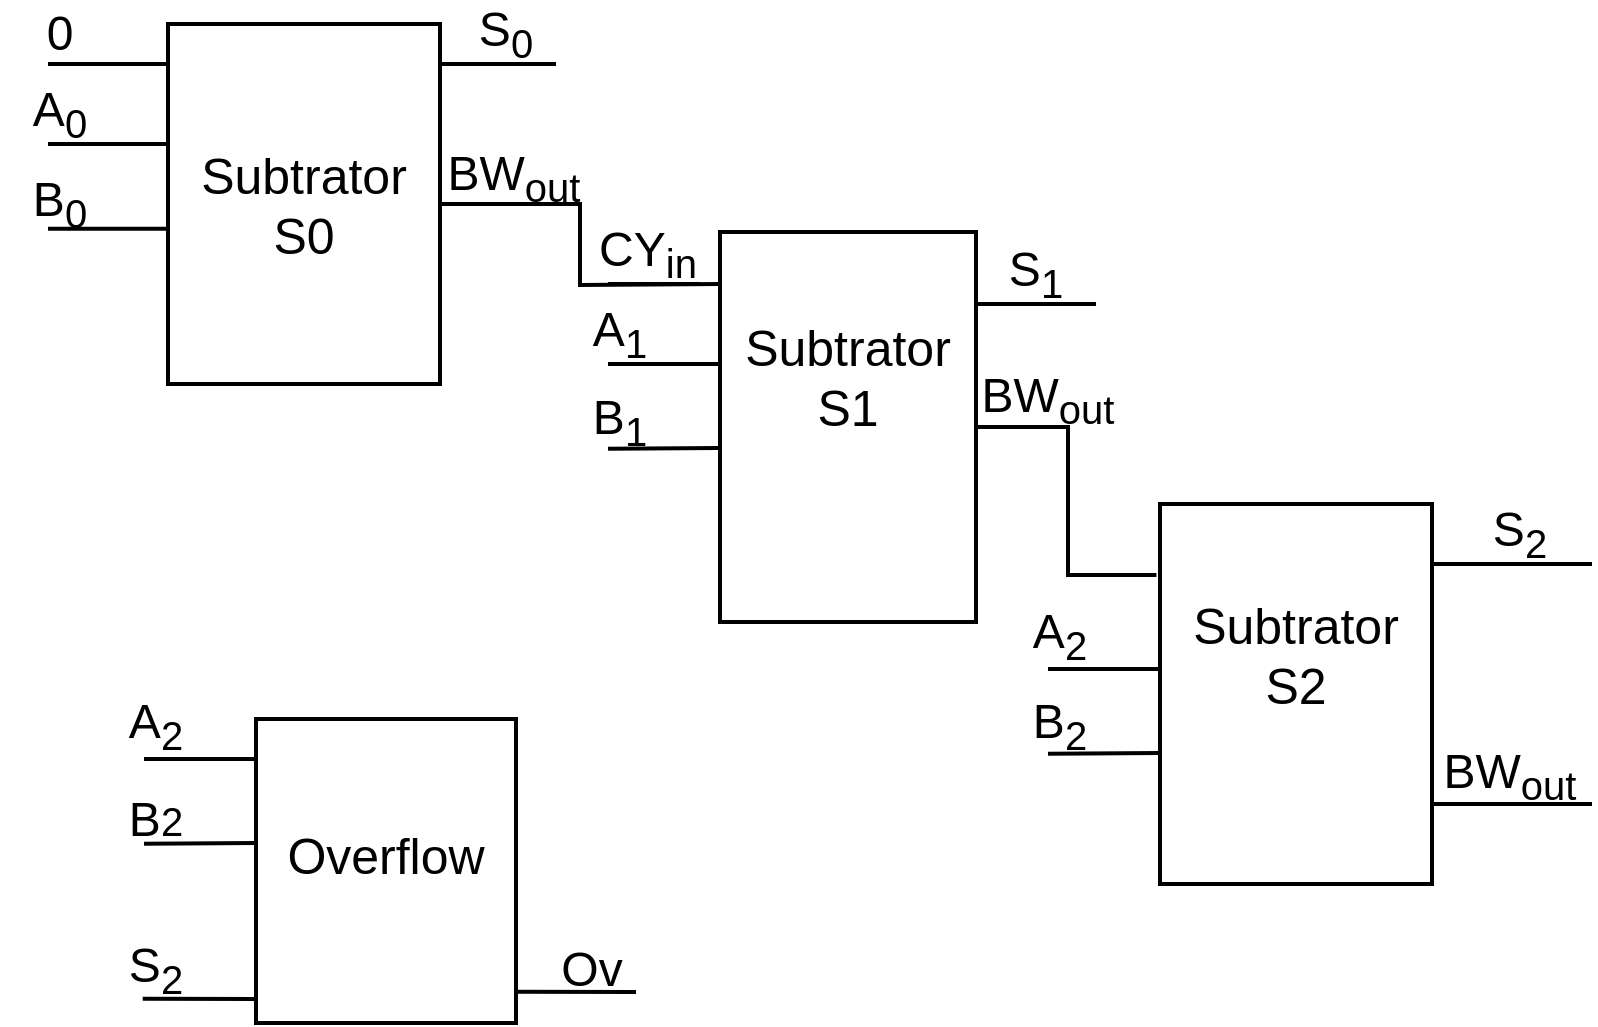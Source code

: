 <mxfile version="17.2.4" type="device"><diagram id="LZY8XtOJ2YlgYGGIQlJv" name="Page-1"><mxGraphModel dx="1229" dy="870" grid="1" gridSize="10" guides="1" tooltips="1" connect="1" arrows="1" fold="1" page="1" pageScale="1" pageWidth="827" pageHeight="1169" math="0" shadow="0"><root><mxCell id="0"/><mxCell id="1" parent="0"/><mxCell id="IH3fDDmHs-iAYUkAnH93-47" style="edgeStyle=orthogonalEdgeStyle;rounded=0;orthogonalLoop=1;jettySize=auto;html=1;exitX=1;exitY=0.5;exitDx=0;exitDy=0;fontSize=22;endArrow=none;endFill=0;strokeWidth=2;" edge="1" parent="1" source="RrSBgh-WVqgDTwaSacG7-1"><mxGeometry relative="1" as="geometry"><mxPoint x="372" y="220" as="targetPoint"/></mxGeometry></mxCell><mxCell id="RrSBgh-WVqgDTwaSacG7-1" value="" style="rounded=0;whiteSpace=wrap;html=1;strokeWidth=2;" parent="1" vertex="1"><mxGeometry x="96" y="90" width="136" height="180" as="geometry"/></mxCell><mxCell id="RrSBgh-WVqgDTwaSacG7-6" value="" style="endArrow=none;html=1;rounded=0;strokeWidth=2;" parent="1" edge="1"><mxGeometry width="50" height="50" relative="1" as="geometry"><mxPoint x="36" y="150.0" as="sourcePoint"/><mxPoint x="96" y="150.0" as="targetPoint"/></mxGeometry></mxCell><mxCell id="RrSBgh-WVqgDTwaSacG7-7" value="" style="endArrow=none;html=1;rounded=0;strokeWidth=2;" parent="1" edge="1"><mxGeometry width="50" height="50" relative="1" as="geometry"><mxPoint x="36" y="192.38" as="sourcePoint"/><mxPoint x="96" y="192.38" as="targetPoint"/></mxGeometry></mxCell><mxCell id="RrSBgh-WVqgDTwaSacG7-10" value="&lt;span style=&quot;font-size: 24px&quot;&gt;A&lt;sub&gt;0&lt;/sub&gt;&lt;/span&gt;" style="text;html=1;strokeColor=none;fillColor=none;align=center;verticalAlign=middle;whiteSpace=wrap;rounded=0;" parent="1" vertex="1"><mxGeometry x="12" y="120" width="60" height="30" as="geometry"/></mxCell><mxCell id="RrSBgh-WVqgDTwaSacG7-11" value="&lt;span style=&quot;font-size: 24px&quot;&gt;B&lt;sub&gt;0&lt;/sub&gt;&lt;/span&gt;" style="text;html=1;strokeColor=none;fillColor=none;align=center;verticalAlign=middle;whiteSpace=wrap;rounded=0;" parent="1" vertex="1"><mxGeometry x="12" y="165" width="60" height="30" as="geometry"/></mxCell><mxCell id="RrSBgh-WVqgDTwaSacG7-14" value="&lt;span style=&quot;font-size: 24px&quot;&gt;S&lt;sub&gt;0&lt;/sub&gt;&lt;/span&gt;" style="text;html=1;strokeColor=none;fillColor=none;align=center;verticalAlign=middle;whiteSpace=wrap;rounded=0;" parent="1" vertex="1"><mxGeometry x="235" y="80" width="60" height="30" as="geometry"/></mxCell><mxCell id="IH3fDDmHs-iAYUkAnH93-1" value="" style="endArrow=none;html=1;rounded=0;strokeWidth=2;" edge="1" parent="1"><mxGeometry width="50" height="50" relative="1" as="geometry"><mxPoint x="232" y="110" as="sourcePoint"/><mxPoint x="290" y="110" as="targetPoint"/></mxGeometry></mxCell><mxCell id="IH3fDDmHs-iAYUkAnH93-16" value="&lt;span style=&quot;font-size: 24px&quot;&gt;BW&lt;sub&gt;out&lt;/sub&gt;&lt;/span&gt;" style="text;html=1;strokeColor=none;fillColor=none;align=center;verticalAlign=middle;whiteSpace=wrap;rounded=0;" vertex="1" parent="1"><mxGeometry x="229" y="152" width="80" height="30" as="geometry"/></mxCell><mxCell id="IH3fDDmHs-iAYUkAnH93-23" value="&lt;font style=&quot;font-size: 25px&quot;&gt;Subtrator&lt;br&gt;S0&lt;br&gt;&lt;/font&gt;" style="text;html=1;strokeColor=none;fillColor=none;align=center;verticalAlign=middle;whiteSpace=wrap;rounded=0;" vertex="1" parent="1"><mxGeometry x="134" y="165" width="60" height="30" as="geometry"/></mxCell><mxCell id="IH3fDDmHs-iAYUkAnH93-33" value="" style="endArrow=none;html=1;rounded=0;strokeWidth=2;" edge="1" parent="1"><mxGeometry width="50" height="50" relative="1" as="geometry"><mxPoint x="36" y="110.0" as="sourcePoint"/><mxPoint x="96" y="110.0" as="targetPoint"/></mxGeometry></mxCell><mxCell id="IH3fDDmHs-iAYUkAnH93-34" value="&lt;span style=&quot;font-size: 24px&quot;&gt;0&lt;/span&gt;" style="text;html=1;strokeColor=none;fillColor=none;align=center;verticalAlign=middle;whiteSpace=wrap;rounded=0;" vertex="1" parent="1"><mxGeometry x="12" y="80" width="60" height="30" as="geometry"/></mxCell><mxCell id="IH3fDDmHs-iAYUkAnH93-55" style="edgeStyle=orthogonalEdgeStyle;rounded=0;orthogonalLoop=1;jettySize=auto;html=1;exitX=1;exitY=0.5;exitDx=0;exitDy=0;fontSize=22;endArrow=none;endFill=0;strokeWidth=2;entryX=-0.013;entryY=0.187;entryDx=0;entryDy=0;entryPerimeter=0;" edge="1" parent="1" source="IH3fDDmHs-iAYUkAnH93-35" target="IH3fDDmHs-iAYUkAnH93-54"><mxGeometry relative="1" as="geometry"><mxPoint x="572" y="360" as="targetPoint"/></mxGeometry></mxCell><mxCell id="IH3fDDmHs-iAYUkAnH93-35" value="" style="rounded=0;whiteSpace=wrap;html=1;strokeWidth=2;" vertex="1" parent="1"><mxGeometry x="372" y="194" width="128" height="195" as="geometry"/></mxCell><mxCell id="IH3fDDmHs-iAYUkAnH93-39" value="" style="endArrow=none;html=1;rounded=0;strokeWidth=2;" edge="1" parent="1"><mxGeometry width="50" height="50" relative="1" as="geometry"><mxPoint x="316" y="260.0" as="sourcePoint"/><mxPoint x="372" y="260" as="targetPoint"/></mxGeometry></mxCell><mxCell id="IH3fDDmHs-iAYUkAnH93-40" value="" style="endArrow=none;html=1;rounded=0;strokeWidth=2;" edge="1" parent="1"><mxGeometry width="50" height="50" relative="1" as="geometry"><mxPoint x="316" y="302.38" as="sourcePoint"/><mxPoint x="372" y="302" as="targetPoint"/></mxGeometry></mxCell><mxCell id="IH3fDDmHs-iAYUkAnH93-41" value="&lt;span style=&quot;font-size: 24px&quot;&gt;A&lt;sub&gt;1&lt;/sub&gt;&lt;/span&gt;" style="text;html=1;strokeColor=none;fillColor=none;align=center;verticalAlign=middle;whiteSpace=wrap;rounded=0;" vertex="1" parent="1"><mxGeometry x="292" y="230" width="60" height="30" as="geometry"/></mxCell><mxCell id="IH3fDDmHs-iAYUkAnH93-42" value="&lt;span style=&quot;font-size: 24px&quot;&gt;B&lt;sub&gt;1&lt;/sub&gt;&lt;/span&gt;" style="text;html=1;strokeColor=none;fillColor=none;align=center;verticalAlign=middle;whiteSpace=wrap;rounded=0;" vertex="1" parent="1"><mxGeometry x="292" y="274" width="60" height="30" as="geometry"/></mxCell><mxCell id="IH3fDDmHs-iAYUkAnH93-43" value="" style="endArrow=none;html=1;rounded=0;strokeWidth=2;entryX=1;entryY=1;entryDx=0;entryDy=0;" edge="1" parent="1"><mxGeometry width="50" height="50" relative="1" as="geometry"><mxPoint x="316" y="220.0" as="sourcePoint"/><mxPoint x="362.0" y="220.0" as="targetPoint"/></mxGeometry></mxCell><mxCell id="IH3fDDmHs-iAYUkAnH93-44" value="&lt;span style=&quot;font-size: 24px&quot;&gt;CY&lt;sub&gt;in&lt;/sub&gt;&lt;/span&gt;" style="text;html=1;strokeColor=none;fillColor=none;align=center;verticalAlign=middle;whiteSpace=wrap;rounded=0;" vertex="1" parent="1"><mxGeometry x="306" y="190" width="60" height="30" as="geometry"/></mxCell><mxCell id="IH3fDDmHs-iAYUkAnH93-48" value="&lt;span style=&quot;font-size: 24px&quot;&gt;S&lt;sub&gt;1&lt;/sub&gt;&lt;/span&gt;" style="text;html=1;strokeColor=none;fillColor=none;align=center;verticalAlign=middle;whiteSpace=wrap;rounded=0;" vertex="1" parent="1"><mxGeometry x="500" y="200" width="60" height="30" as="geometry"/></mxCell><mxCell id="IH3fDDmHs-iAYUkAnH93-49" value="" style="endArrow=none;html=1;rounded=0;strokeWidth=2;" edge="1" parent="1"><mxGeometry width="50" height="50" relative="1" as="geometry"><mxPoint x="500" y="230" as="sourcePoint"/><mxPoint x="560" y="230" as="targetPoint"/></mxGeometry></mxCell><mxCell id="IH3fDDmHs-iAYUkAnH93-54" value="" style="rounded=0;whiteSpace=wrap;html=1;strokeWidth=2;" vertex="1" parent="1"><mxGeometry x="592" y="330" width="136" height="190" as="geometry"/></mxCell><mxCell id="IH3fDDmHs-iAYUkAnH93-56" value="" style="endArrow=none;html=1;rounded=0;strokeWidth=2;" edge="1" parent="1"><mxGeometry width="50" height="50" relative="1" as="geometry"><mxPoint x="536" y="412.5" as="sourcePoint"/><mxPoint x="592" y="412.5" as="targetPoint"/></mxGeometry></mxCell><mxCell id="IH3fDDmHs-iAYUkAnH93-57" value="" style="endArrow=none;html=1;rounded=0;strokeWidth=2;" edge="1" parent="1"><mxGeometry width="50" height="50" relative="1" as="geometry"><mxPoint x="536" y="454.88" as="sourcePoint"/><mxPoint x="592" y="454.5" as="targetPoint"/></mxGeometry></mxCell><mxCell id="IH3fDDmHs-iAYUkAnH93-58" value="&lt;span style=&quot;font-size: 24px&quot;&gt;A&lt;sub&gt;2&lt;/sub&gt;&lt;/span&gt;" style="text;html=1;strokeColor=none;fillColor=none;align=center;verticalAlign=middle;whiteSpace=wrap;rounded=0;" vertex="1" parent="1"><mxGeometry x="512" y="382.5" width="60" height="27.5" as="geometry"/></mxCell><mxCell id="IH3fDDmHs-iAYUkAnH93-59" value="&lt;span style=&quot;font-size: 24px&quot;&gt;B&lt;/span&gt;&lt;font style=&quot;font-size: 24px&quot;&gt;&lt;sub&gt;2&lt;/sub&gt;&lt;/font&gt;" style="text;html=1;strokeColor=none;fillColor=none;align=center;verticalAlign=middle;whiteSpace=wrap;rounded=0;" vertex="1" parent="1"><mxGeometry x="512" y="425.5" width="60" height="30" as="geometry"/></mxCell><mxCell id="IH3fDDmHs-iAYUkAnH93-60" value="&lt;span style=&quot;font-size: 24px&quot;&gt;S&lt;sub&gt;2&lt;/sub&gt;&lt;/span&gt;" style="text;html=1;strokeColor=none;fillColor=none;align=center;verticalAlign=middle;whiteSpace=wrap;rounded=0;" vertex="1" parent="1"><mxGeometry x="742" y="330" width="60" height="30" as="geometry"/></mxCell><mxCell id="IH3fDDmHs-iAYUkAnH93-61" value="" style="endArrow=none;html=1;rounded=0;strokeWidth=2;" edge="1" parent="1"><mxGeometry width="50" height="50" relative="1" as="geometry"><mxPoint x="728" y="360" as="sourcePoint"/><mxPoint x="808" y="360" as="targetPoint"/></mxGeometry></mxCell><mxCell id="IH3fDDmHs-iAYUkAnH93-63" value="" style="endArrow=none;html=1;rounded=0;strokeWidth=2;" edge="1" parent="1"><mxGeometry width="50" height="50" relative="1" as="geometry"><mxPoint x="728" y="480" as="sourcePoint"/><mxPoint x="808" y="480" as="targetPoint"/></mxGeometry></mxCell><mxCell id="IH3fDDmHs-iAYUkAnH93-64" value="" style="endArrow=none;html=1;rounded=0;strokeWidth=2;" edge="1" parent="1"><mxGeometry width="50" height="50" relative="1" as="geometry"><mxPoint x="266" y="573.83" as="sourcePoint"/><mxPoint x="330" y="574" as="targetPoint"/></mxGeometry></mxCell><mxCell id="IH3fDDmHs-iAYUkAnH93-65" value="&lt;span style=&quot;font-size: 24px&quot;&gt;Ov&lt;/span&gt;" style="text;html=1;strokeColor=none;fillColor=none;align=center;verticalAlign=middle;whiteSpace=wrap;rounded=0;" vertex="1" parent="1"><mxGeometry x="280" y="547.5" width="56" height="30" as="geometry"/></mxCell><mxCell id="IH3fDDmHs-iAYUkAnH93-66" value="&lt;font style=&quot;font-size: 25px&quot;&gt;Subtrator&lt;br&gt;S1&lt;br&gt;&lt;/font&gt;" style="text;html=1;strokeColor=none;fillColor=none;align=center;verticalAlign=middle;whiteSpace=wrap;rounded=0;" vertex="1" parent="1"><mxGeometry x="406" y="251" width="60" height="30" as="geometry"/></mxCell><mxCell id="IH3fDDmHs-iAYUkAnH93-67" value="&lt;font style=&quot;font-size: 25px&quot;&gt;Subtrator&lt;br&gt;S2&lt;br&gt;&lt;/font&gt;" style="text;html=1;strokeColor=none;fillColor=none;align=center;verticalAlign=middle;whiteSpace=wrap;rounded=0;" vertex="1" parent="1"><mxGeometry x="630" y="390" width="60" height="30" as="geometry"/></mxCell><mxCell id="IH3fDDmHs-iAYUkAnH93-68" value="" style="rounded=0;whiteSpace=wrap;html=1;strokeWidth=2;" vertex="1" parent="1"><mxGeometry x="140" y="437.5" width="130" height="152" as="geometry"/></mxCell><mxCell id="IH3fDDmHs-iAYUkAnH93-69" value="" style="endArrow=none;html=1;rounded=0;strokeWidth=2;" edge="1" parent="1"><mxGeometry width="50" height="50" relative="1" as="geometry"><mxPoint x="84" y="457.5" as="sourcePoint"/><mxPoint x="140" y="457.5" as="targetPoint"/></mxGeometry></mxCell><mxCell id="IH3fDDmHs-iAYUkAnH93-70" value="" style="endArrow=none;html=1;rounded=0;strokeWidth=2;" edge="1" parent="1"><mxGeometry width="50" height="50" relative="1" as="geometry"><mxPoint x="84" y="499.88" as="sourcePoint"/><mxPoint x="140" y="499.5" as="targetPoint"/></mxGeometry></mxCell><mxCell id="IH3fDDmHs-iAYUkAnH93-71" value="&lt;span style=&quot;font-size: 24px&quot;&gt;A&lt;sub&gt;2&lt;/sub&gt;&lt;/span&gt;" style="text;html=1;strokeColor=none;fillColor=none;align=center;verticalAlign=middle;whiteSpace=wrap;rounded=0;" vertex="1" parent="1"><mxGeometry x="60" y="427.5" width="60" height="27.5" as="geometry"/></mxCell><mxCell id="IH3fDDmHs-iAYUkAnH93-72" value="&lt;span style=&quot;font-size: 24px&quot;&gt;B&lt;/span&gt;&lt;span style=&quot;font-size: 20px&quot;&gt;2&lt;/span&gt;" style="text;html=1;strokeColor=none;fillColor=none;align=center;verticalAlign=middle;whiteSpace=wrap;rounded=0;" vertex="1" parent="1"><mxGeometry x="60" y="472.5" width="60" height="30" as="geometry"/></mxCell><mxCell id="IH3fDDmHs-iAYUkAnH93-73" value="&lt;span style=&quot;font-size: 24px&quot;&gt;S&lt;sub&gt;2&lt;/sub&gt;&lt;/span&gt;" style="text;html=1;strokeColor=none;fillColor=none;align=center;verticalAlign=middle;whiteSpace=wrap;rounded=0;" vertex="1" parent="1"><mxGeometry x="60" y="547.5" width="60" height="30" as="geometry"/></mxCell><mxCell id="IH3fDDmHs-iAYUkAnH93-74" value="" style="endArrow=none;html=1;rounded=0;strokeWidth=2;exitX=0.389;exitY=0.997;exitDx=0;exitDy=0;exitPerimeter=0;" edge="1" parent="1" source="IH3fDDmHs-iAYUkAnH93-73"><mxGeometry width="50" height="50" relative="1" as="geometry"><mxPoint x="90" y="577.5" as="sourcePoint"/><mxPoint x="140" y="577.5" as="targetPoint"/></mxGeometry></mxCell><mxCell id="IH3fDDmHs-iAYUkAnH93-75" value="&lt;font style=&quot;font-size: 25px&quot;&gt;Overflow&lt;br&gt;&lt;/font&gt;" style="text;html=1;strokeColor=none;fillColor=none;align=center;verticalAlign=middle;whiteSpace=wrap;rounded=0;" vertex="1" parent="1"><mxGeometry x="175" y="490" width="60" height="30" as="geometry"/></mxCell><mxCell id="IH3fDDmHs-iAYUkAnH93-78" value="&lt;span style=&quot;font-size: 24px&quot;&gt;BW&lt;sub&gt;out&lt;/sub&gt;&lt;/span&gt;" style="text;html=1;strokeColor=none;fillColor=none;align=center;verticalAlign=middle;whiteSpace=wrap;rounded=0;" vertex="1" parent="1"><mxGeometry x="496" y="263" width="80" height="30" as="geometry"/></mxCell><mxCell id="IH3fDDmHs-iAYUkAnH93-79" value="&lt;span style=&quot;font-size: 24px&quot;&gt;BW&lt;sub&gt;out&lt;/sub&gt;&lt;/span&gt;" style="text;html=1;strokeColor=none;fillColor=none;align=center;verticalAlign=middle;whiteSpace=wrap;rounded=0;" vertex="1" parent="1"><mxGeometry x="727" y="451" width="80" height="30" as="geometry"/></mxCell></root></mxGraphModel></diagram></mxfile>